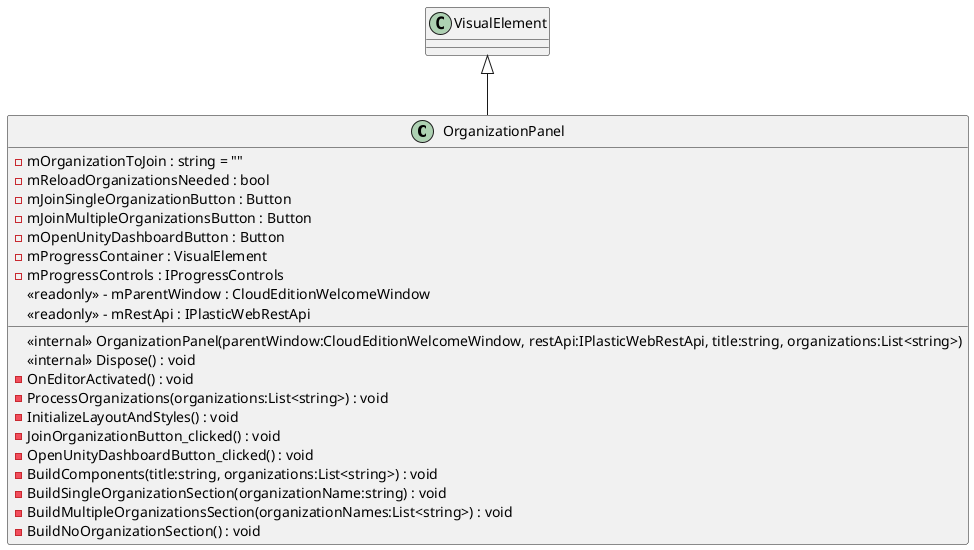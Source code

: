 @startuml
class OrganizationPanel {
    <<internal>> OrganizationPanel(parentWindow:CloudEditionWelcomeWindow, restApi:IPlasticWebRestApi, title:string, organizations:List<string>)
    <<internal>> Dispose() : void
    - OnEditorActivated() : void
    - ProcessOrganizations(organizations:List<string>) : void
    - InitializeLayoutAndStyles() : void
    - JoinOrganizationButton_clicked() : void
    - OpenUnityDashboardButton_clicked() : void
    - BuildComponents(title:string, organizations:List<string>) : void
    - BuildSingleOrganizationSection(organizationName:string) : void
    - BuildMultipleOrganizationsSection(organizationNames:List<string>) : void
    - BuildNoOrganizationSection() : void
    - mOrganizationToJoin : string = ""
    - mReloadOrganizationsNeeded : bool
    - mJoinSingleOrganizationButton : Button
    - mJoinMultipleOrganizationsButton : Button
    - mOpenUnityDashboardButton : Button
    - mProgressContainer : VisualElement
    - mProgressControls : IProgressControls
    <<readonly>> - mParentWindow : CloudEditionWelcomeWindow
    <<readonly>> - mRestApi : IPlasticWebRestApi
}
VisualElement <|-- OrganizationPanel
@enduml
